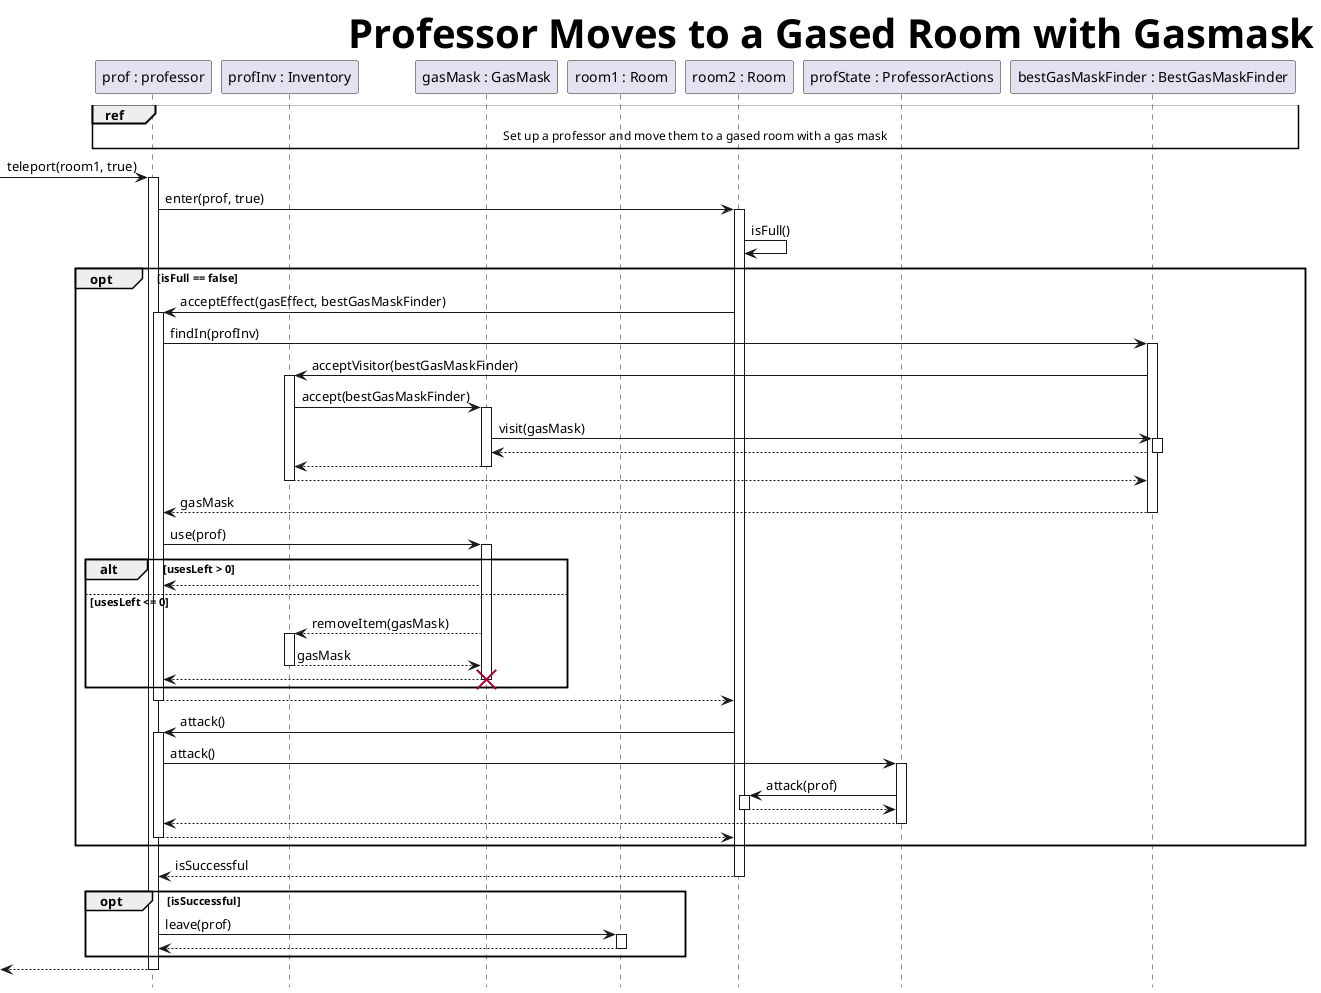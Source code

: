 @startuml ProfTpWithMaskToGas
skinparam headerFontSize 40
skinparam HeaderFontColor #000000
skinparam HeaderFontStyle bold
header Professor Moves to a Gased Room with Gasmask
hide footbox

participant professor as "prof : professor"
participant inv as "profInv : Inventory"
participant gasMask as "gasMask : GasMask"
participant R1 as "room1 : Room"
participant R2 as "room2 : Room"
participant professorS as "profState : ProfessorActions"
participant gasMaskFinder as "bestGasMaskFinder : BestGasMaskFinder"

ref over professor, gasMaskFinder :  Set up a professor and move them to a gased room with a gas mask
-> professor ++: teleport(room1, true)

professor -> R2++: enter(prof, true)

R2 -> R2 : isFull()
opt isFull == false
    ' the unless ItemFinder is created with the gas effect an comms diagramm
    R2 -> professor ++ : acceptEffect(gasEffect, bestGasMaskFinder)
    
    professor -> gasMaskFinder++ : findIn(profInv)
        gasMaskFinder -> inv++: acceptVisitor(bestGasMaskFinder)
            inv -> gasMask++: accept(bestGasMaskFinder)
                gasMask -> gasMaskFinder++ : visit(gasMask)
                return
            return
        return
    return gasMask
    
    professor -> gasMask++: use(prof)
    

    alt usesLeft > 0
        gasMask --> professor 
    else usesLeft <= 0
        gasMask --> inv++: removeItem(gasMask)
        return gasMask
        gasMask --> professor --
        destroy gasMask
    end
    return

    R2 -> professor ++ : attack()
    professor -> professorS ++ : attack()
    professorS -> R2 ++ : attack(prof)
    return
    return
    return
end
return isSuccessful
opt isSuccessful
    professor -> R1 ++ : leave(prof)
    return
end
return

@enduml

